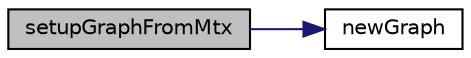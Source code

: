 digraph "setupGraphFromMtx"
{
  edge [fontname="Helvetica",fontsize="10",labelfontname="Helvetica",labelfontsize="10"];
  node [fontname="Helvetica",fontsize="10",shape=record];
  rankdir="LR";
  Node45 [label="setupGraphFromMtx",height=0.2,width=0.4,color="black", fillcolor="grey75", style="filled", fontcolor="black"];
  Node45 -> Node46 [color="midnightblue",fontsize="10",style="solid",fontname="Helvetica"];
  Node46 [label="newGraph",height=0.2,width=0.4,color="black", fillcolor="white", style="filled",URL="$d1/d69/_ipopt_2_third_party_2_mumps_2_m_u_m_p_s_2_p_o_r_d_2lib_2graph_8c.html#a5e0706fe8b030e20dabc21acbc40d3e8"];
}
